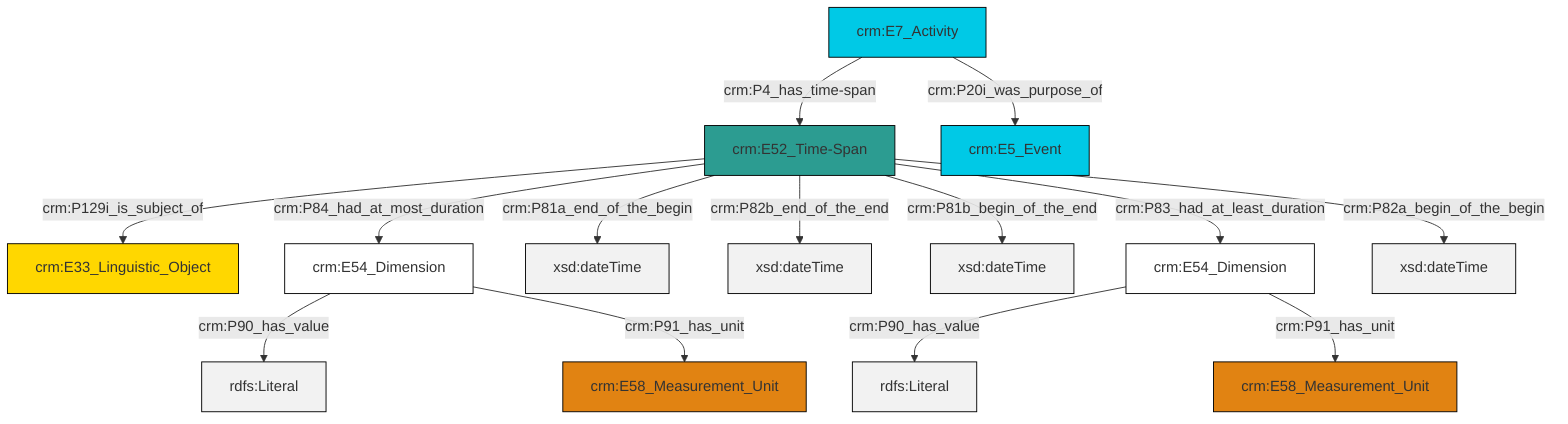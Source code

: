 graph TD
classDef Literal fill:#f2f2f2,stroke:#000000;
classDef CRM_Entity fill:#FFFFFF,stroke:#000000;
classDef Temporal_Entity fill:#00C9E6, stroke:#000000;
classDef Type fill:#E18312, stroke:#000000;
classDef Time-Span fill:#2C9C91, stroke:#000000;
classDef Appellation fill:#FFEB7F, stroke:#000000;
classDef Place fill:#008836, stroke:#000000;
classDef Persistent_Item fill:#B266B2, stroke:#000000;
classDef Conceptual_Object fill:#FFD700, stroke:#000000;
classDef Physical_Thing fill:#D2B48C, stroke:#000000;
classDef Actor fill:#f58aad, stroke:#000000;
classDef PC_Classes fill:#4ce600, stroke:#000000;
classDef Multi fill:#cccccc,stroke:#000000;

2["crm:E54_Dimension"]:::CRM_Entity -->|crm:P90_has_value| 4[rdfs:Literal]:::Literal
5["crm:E52_Time-Span"]:::Time-Span -->|crm:P81a_end_of_the_begin| 6[xsd:dateTime]:::Literal
5["crm:E52_Time-Span"]:::Time-Span -->|crm:P82b_end_of_the_end| 7[xsd:dateTime]:::Literal
5["crm:E52_Time-Span"]:::Time-Span -->|crm:P84_had_at_most_duration| 2["crm:E54_Dimension"]:::CRM_Entity
5["crm:E52_Time-Span"]:::Time-Span -->|crm:P81b_begin_of_the_end| 12[xsd:dateTime]:::Literal
2["crm:E54_Dimension"]:::CRM_Entity -->|crm:P91_has_unit| 10["crm:E58_Measurement_Unit"]:::Type
8["crm:E7_Activity"]:::Temporal_Entity -->|crm:P4_has_time-span| 5["crm:E52_Time-Span"]:::Time-Span
13["crm:E54_Dimension"]:::CRM_Entity -->|crm:P90_has_value| 15[rdfs:Literal]:::Literal
5["crm:E52_Time-Span"]:::Time-Span -->|crm:P129i_is_subject_of| 0["crm:E33_Linguistic_Object"]:::Conceptual_Object
13["crm:E54_Dimension"]:::CRM_Entity -->|crm:P91_has_unit| 16["crm:E58_Measurement_Unit"]:::Type
8["crm:E7_Activity"]:::Temporal_Entity -->|crm:P20i_was_purpose_of| 18["crm:E5_Event"]:::Temporal_Entity
5["crm:E52_Time-Span"]:::Time-Span -->|crm:P83_had_at_least_duration| 13["crm:E54_Dimension"]:::CRM_Entity
5["crm:E52_Time-Span"]:::Time-Span -->|crm:P82a_begin_of_the_begin| 20[xsd:dateTime]:::Literal